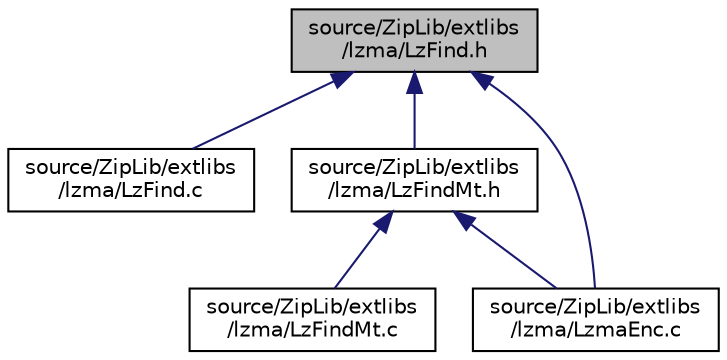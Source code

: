 digraph "source/ZipLib/extlibs/lzma/LzFind.h"
{
 // LATEX_PDF_SIZE
  edge [fontname="Helvetica",fontsize="10",labelfontname="Helvetica",labelfontsize="10"];
  node [fontname="Helvetica",fontsize="10",shape=record];
  Node1 [label="source/ZipLib/extlibs\l/lzma/LzFind.h",height=0.2,width=0.4,color="black", fillcolor="grey75", style="filled", fontcolor="black",tooltip=" "];
  Node1 -> Node2 [dir="back",color="midnightblue",fontsize="10",style="solid",fontname="Helvetica"];
  Node2 [label="source/ZipLib/extlibs\l/lzma/LzFind.c",height=0.2,width=0.4,color="black", fillcolor="white", style="filled",URL="$_lz_find_8c.html",tooltip=" "];
  Node1 -> Node3 [dir="back",color="midnightblue",fontsize="10",style="solid",fontname="Helvetica"];
  Node3 [label="source/ZipLib/extlibs\l/lzma/LzFindMt.h",height=0.2,width=0.4,color="black", fillcolor="white", style="filled",URL="$_lz_find_mt_8h.html",tooltip=" "];
  Node3 -> Node4 [dir="back",color="midnightblue",fontsize="10",style="solid",fontname="Helvetica"];
  Node4 [label="source/ZipLib/extlibs\l/lzma/LzFindMt.c",height=0.2,width=0.4,color="black", fillcolor="white", style="filled",URL="$_lz_find_mt_8c.html",tooltip=" "];
  Node3 -> Node5 [dir="back",color="midnightblue",fontsize="10",style="solid",fontname="Helvetica"];
  Node5 [label="source/ZipLib/extlibs\l/lzma/LzmaEnc.c",height=0.2,width=0.4,color="black", fillcolor="white", style="filled",URL="$_lzma_enc_8c.html",tooltip=" "];
  Node1 -> Node5 [dir="back",color="midnightblue",fontsize="10",style="solid",fontname="Helvetica"];
}
